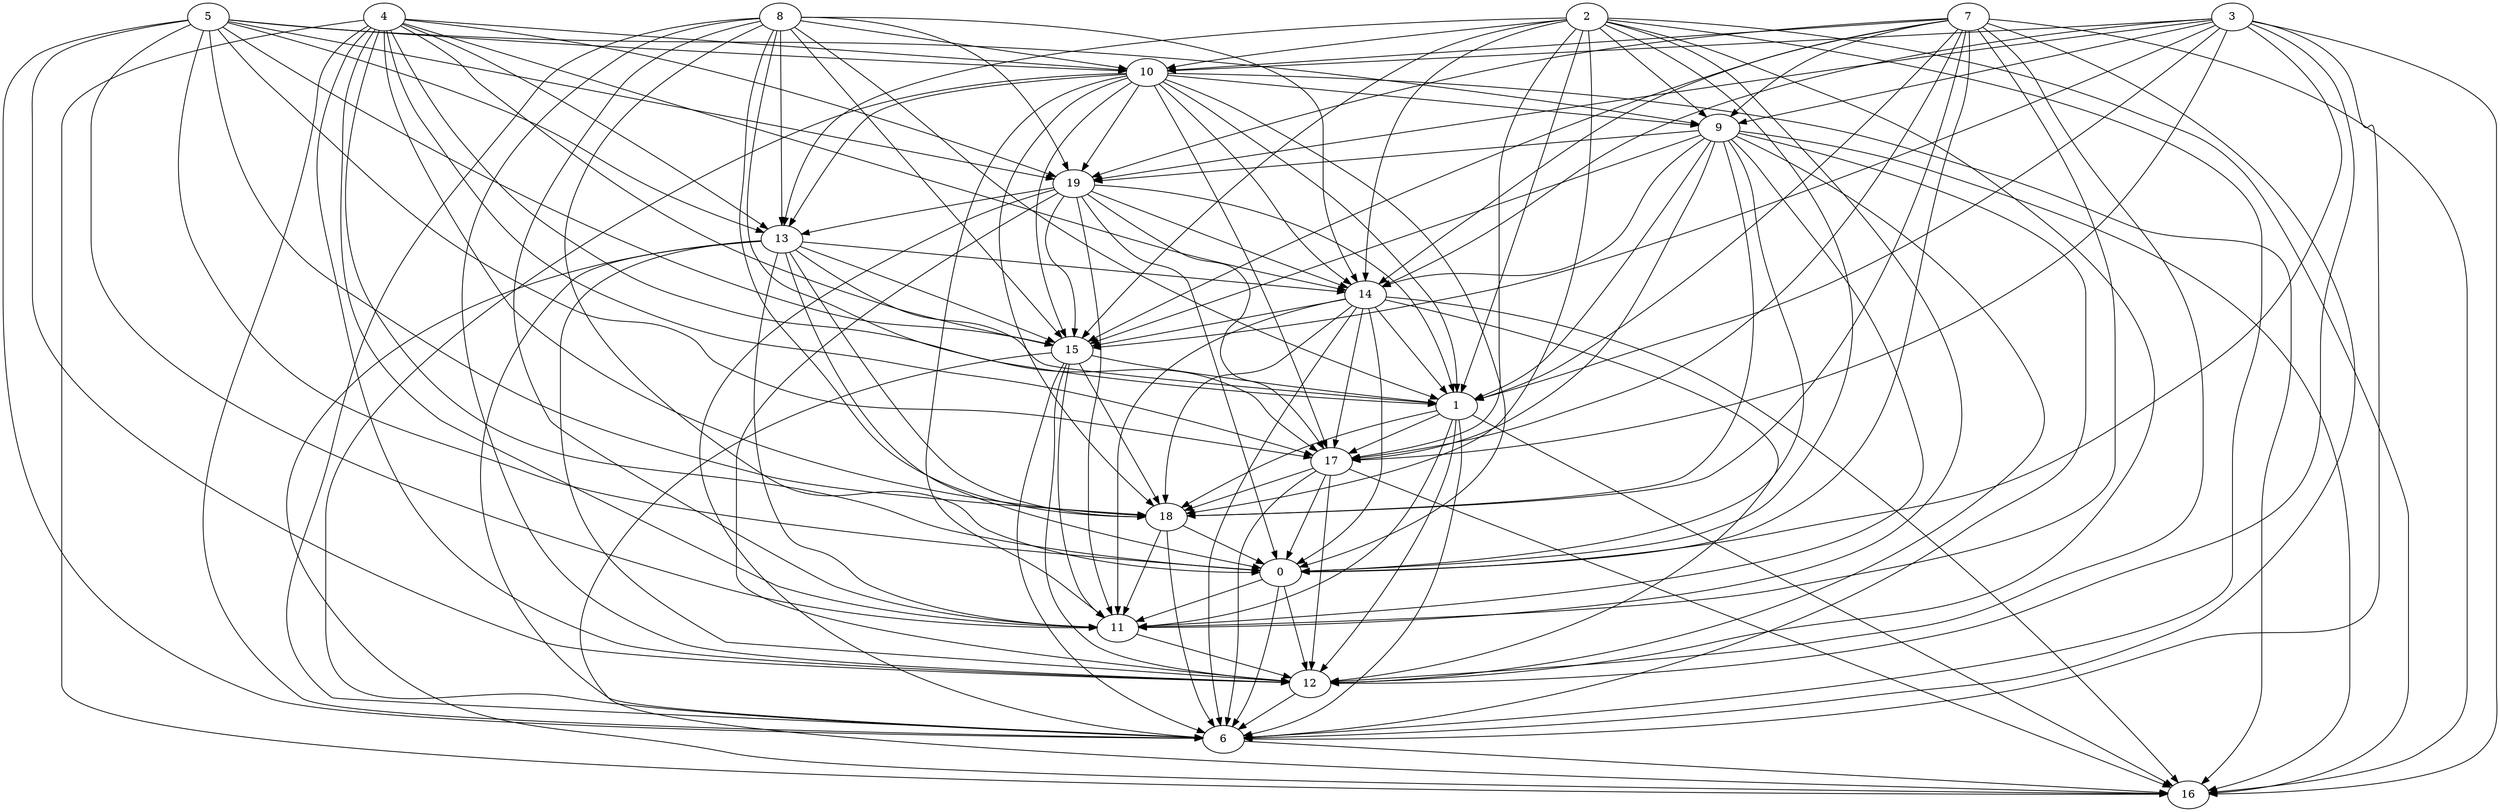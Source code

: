 digraph {
	"11" ["Start"=0,"Weight"=259,"Processor"=1];
	"12" ["Start"=1492,"Weight"=510,"Processor"=1];
	"13" ["Start"=1507,"Weight"=651,"Processor"=2];
	"14" ["Start"=2158,"Weight"=800,"Processor"=2];
	"15" ["Start"=2958,"Weight"=264,"Processor"=2];
	"16" ["Start"=3222,"Weight"=447,"Processor"=2];
	"17" ["Start"=3058,"Weight"=482,"Processor"=1];
	"18" ["Start"=3671,"Weight"=496,"Processor"=2];
	"19" ["Start"=1729,"Weight"=193,"Processor"=3];
	"0" ["Start"=4167,"Weight"=300,"Processor"=2];
	"1" ["Start"=4035,"Weight"=963,"Processor"=1];
	"2" ["Start"=0,"Weight"=586,"Processor"=4];
	"3" ["Start"=586,"Weight"=347,"Processor"=4];
	"4" ["Start"=933,"Weight"=326,"Processor"=4];
	"5" ["Start"=1259,"Weight"=583,"Processor"=4];
	"6" ["Start"=5034,"Weight"=442,"Processor"=1];
	"7" ["Start"=1842,"Weight"=857,"Processor"=4];
	"8" ["Start"=1922,"Weight"=861,"Processor"=3];
	"9" ["Start"=2699,"Weight"=436,"Processor"=4];
	"10" ["Start"=3149,"Weight"=721,"Processor"=3];
	"0" -> "6" ["Weight"=567];
	"19" -> "0" ["Weight"=100];
	"19" -> "1" ["Weight"=614];
	"19" -> "6" ["Weight"=857];
	"1" -> "11" ["Weight"=671];
	"1" -> "12" ["Weight"=144];
	"5" -> "10" ["Weight"=604];
	"5" -> "11" ["Weight"=199];
	"1" -> "16" ["Weight"=862];
	"5" -> "12" ["Weight"=327];
	"1" -> "17" ["Weight"=942];
	"5" -> "13" ["Weight"=145];
	"9" -> "0" ["Weight"=979];
	"1" -> "18" ["Weight"=654];
	"9" -> "1" ["Weight"=405];
	"5" -> "15" ["Weight"=265];
	"9" -> "11" ["Weight"=302];
	"9" -> "12" ["Weight"=333];
	"5" -> "17" ["Weight"=116];
	"5" -> "18" ["Weight"=278];
	"9" -> "14" ["Weight"=700];
	"5" -> "19" ["Weight"=558];
	"9" -> "6" ["Weight"=981];
	"9" -> "15" ["Weight"=833];
	"9" -> "16" ["Weight"=897];
	"9" -> "17" ["Weight"=660];
	"9" -> "18" ["Weight"=740];
	"9" -> "19" ["Weight"=336];
	"1" -> "6" ["Weight"=434];
	"12" -> "6" ["Weight"=760];
	"2" -> "0" ["Weight"=524];
	"2" -> "1" ["Weight"=414];
	"2" -> "6" ["Weight"=833];
	"2" -> "9" ["Weight"=701];
	"13" -> "0" ["Weight"=504];
	"13" -> "1" ["Weight"=999];
	"0" -> "11" ["Weight"=901];
	"0" -> "12" ["Weight"=262];
	"15" -> "12" ["Weight"=687];
	"4" -> "10" ["Weight"=692];
	"15" -> "11" ["Weight"=117];
	"4" -> "11" ["Weight"=992];
	"13" -> "6" ["Weight"=781];
	"4" -> "12" ["Weight"=334];
	"4" -> "13" ["Weight"=601];
	"11" -> "12" ["Weight"=933];
	"4" -> "14" ["Weight"=330];
	"8" -> "10" ["Weight"=411];
	"4" -> "15" ["Weight"=439];
	"8" -> "11" ["Weight"=691];
	"4" -> "16" ["Weight"=940];
	"8" -> "12" ["Weight"=559];
	"19" -> "17" ["Weight"=364];
	"4" -> "17" ["Weight"=585];
	"8" -> "13" ["Weight"=593];
	"4" -> "18" ["Weight"=558];
	"8" -> "14" ["Weight"=375];
	"19" -> "15" ["Weight"=219];
	"4" -> "19" ["Weight"=975];
	"8" -> "15" ["Weight"=165];
	"15" -> "18" ["Weight"=994];
	"19" -> "14" ["Weight"=674];
	"3" -> "0" ["Weight"=575];
	"19" -> "13" ["Weight"=844];
	"3" -> "1" ["Weight"=188];
	"8" -> "17" ["Weight"=890];
	"15" -> "16" ["Weight"=670];
	"19" -> "12" ["Weight"=703];
	"8" -> "18" ["Weight"=884];
	"19" -> "11" ["Weight"=570];
	"8" -> "19" ["Weight"=294];
	"3" -> "6" ["Weight"=468];
	"3" -> "9" ["Weight"=479];
	"10" -> "11" ["Weight"=244];
	"14" -> "0" ["Weight"=646];
	"14" -> "1" ["Weight"=687];
	"14" -> "6" ["Weight"=329];
	"4" -> "0" ["Weight"=972];
	"4" -> "1" ["Weight"=508];
	"4" -> "6" ["Weight"=139];
	"15" -> "1" ["Weight"=813];
	"10" -> "19" ["Weight"=569];
	"14" -> "15" ["Weight"=148];
	"18" -> "11" ["Weight"=312];
	"10" -> "18" ["Weight"=478];
	"3" -> "10" ["Weight"=178];
	"10" -> "17" ["Weight"=951];
	"15" -> "6" ["Weight"=514];
	"10" -> "16" ["Weight"=560];
	"14" -> "12" ["Weight"=502];
	"3" -> "12" ["Weight"=361];
	"10" -> "15" ["Weight"=345];
	"14" -> "11" ["Weight"=160];
	"10" -> "14" ["Weight"=403];
	"3" -> "14" ["Weight"=584];
	"7" -> "10" ["Weight"=450];
	"10" -> "13" ["Weight"=259];
	"3" -> "15" ["Weight"=219];
	"7" -> "11" ["Weight"=665];
	"3" -> "16" ["Weight"=586];
	"7" -> "12" ["Weight"=635];
	"3" -> "17" ["Weight"=814];
	"7" -> "14" ["Weight"=906];
	"3" -> "19" ["Weight"=700];
	"5" -> "0" ["Weight"=338];
	"7" -> "15" ["Weight"=434];
	"7" -> "16" ["Weight"=618];
	"7" -> "17" ["Weight"=591];
	"14" -> "18" ["Weight"=753];
	"7" -> "18" ["Weight"=828];
	"14" -> "17" ["Weight"=100];
	"7" -> "19" ["Weight"=872];
	"14" -> "16" ["Weight"=988];
	"5" -> "6" ["Weight"=584];
	"5" -> "9" ["Weight"=570];
	"17" -> "0" ["Weight"=537];
	"13" -> "16" ["Weight"=321];
	"17" -> "6" ["Weight"=460];
	"17" -> "12" ["Weight"=397];
	"2" -> "10" ["Weight"=439];
	"13" -> "15" ["Weight"=601];
	"2" -> "11" ["Weight"=990];
	"13" -> "14" ["Weight"=615];
	"2" -> "12" ["Weight"=506];
	"2" -> "13" ["Weight"=921];
	"13" -> "12" ["Weight"=689];
	"2" -> "14" ["Weight"=922];
	"13" -> "11" ["Weight"=190];
	"2" -> "15" ["Weight"=299];
	"2" -> "16" ["Weight"=545];
	"2" -> "17" ["Weight"=365];
	"2" -> "18" ["Weight"=855];
	"7" -> "0" ["Weight"=922];
	"7" -> "1" ["Weight"=942];
	"17" -> "18" ["Weight"=131];
	"6" -> "16" ["Weight"=183];
	"17" -> "16" ["Weight"=430];
	"13" -> "18" ["Weight"=854];
	"7" -> "6" ["Weight"=448];
	"7" -> "9" ["Weight"=302];
	"18" -> "0" ["Weight"=278];
	"18" -> "6" ["Weight"=850];
	"10" -> "0" ["Weight"=961];
	"10" -> "1" ["Weight"=387];
	"10" -> "6" ["Weight"=714];
	"8" -> "0" ["Weight"=128];
	"8" -> "1" ["Weight"=545];
	"10" -> "9" ["Weight"=823];
	"8" -> "6" ["Weight"=499];
}
